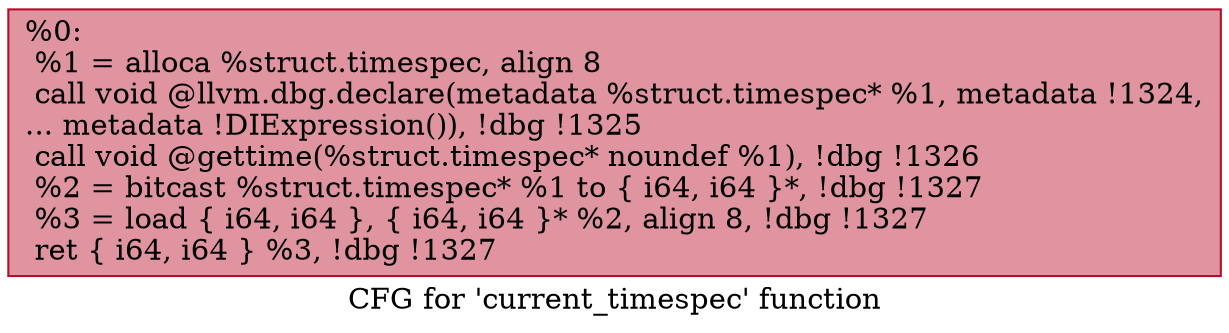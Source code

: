 digraph "CFG for 'current_timespec' function" {
	label="CFG for 'current_timespec' function";

	Node0x102cc80 [shape=record,color="#b70d28ff", style=filled, fillcolor="#b70d2870",label="{%0:\l  %1 = alloca %struct.timespec, align 8\l  call void @llvm.dbg.declare(metadata %struct.timespec* %1, metadata !1324,\l... metadata !DIExpression()), !dbg !1325\l  call void @gettime(%struct.timespec* noundef %1), !dbg !1326\l  %2 = bitcast %struct.timespec* %1 to \{ i64, i64 \}*, !dbg !1327\l  %3 = load \{ i64, i64 \}, \{ i64, i64 \}* %2, align 8, !dbg !1327\l  ret \{ i64, i64 \} %3, !dbg !1327\l}"];
}

